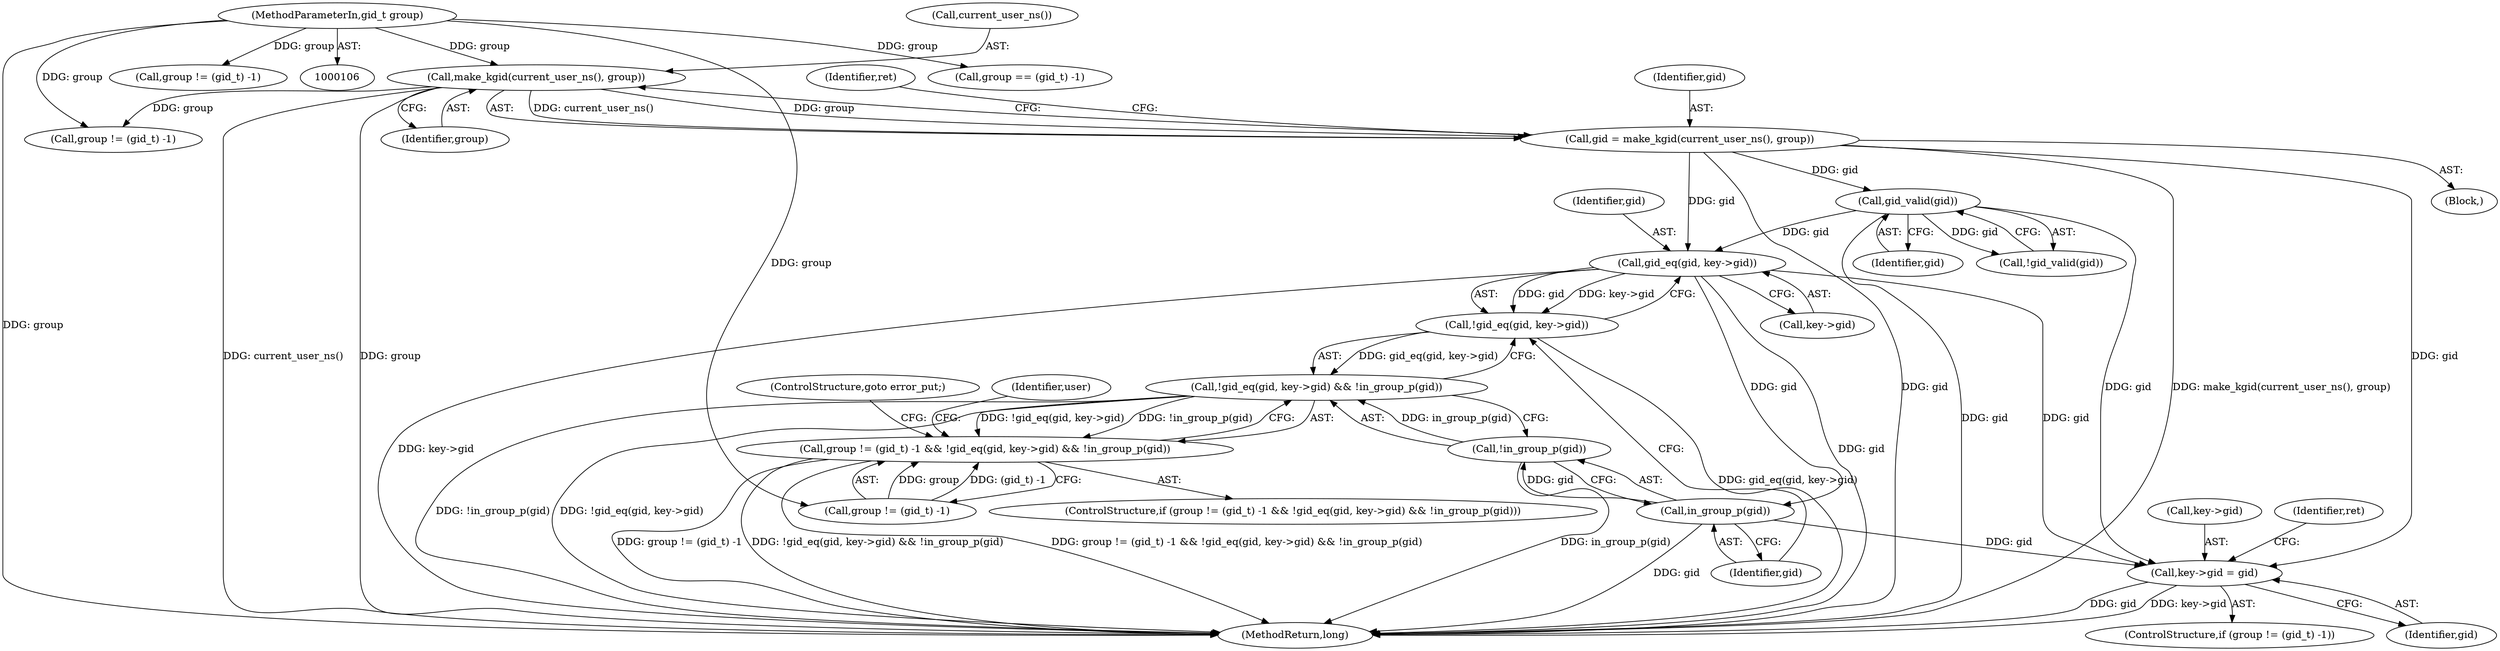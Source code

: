 digraph "0_linux_363b02dab09b3226f3bd1420dad9c72b79a42a76_8@pointer" {
"1000237" [label="(Call,gid_eq(gid, key->gid))"];
"1000156" [label="(Call,gid_valid(gid))"];
"1000126" [label="(Call,gid = make_kgid(current_user_ns(), group))"];
"1000128" [label="(Call,make_kgid(current_user_ns(), group))"];
"1000109" [label="(MethodParameterIn,gid_t group)"];
"1000236" [label="(Call,!gid_eq(gid, key->gid))"];
"1000235" [label="(Call,!gid_eq(gid, key->gid) && !in_group_p(gid))"];
"1000228" [label="(Call,group != (gid_t) -1 && !gid_eq(gid, key->gid) && !in_group_p(gid))"];
"1000243" [label="(Call,in_group_p(gid))"];
"1000242" [label="(Call,!in_group_p(gid))"];
"1000434" [label="(Call,key->gid = gid)"];
"1000157" [label="(Identifier,gid)"];
"1000129" [label="(Call,current_user_ns())"];
"1000128" [label="(Call,make_kgid(current_user_ns(), group))"];
"1000249" [label="(Identifier,user)"];
"1000156" [label="(Call,gid_valid(gid))"];
"1000245" [label="(ControlStructure,goto error_put;)"];
"1000243" [label="(Call,in_group_p(gid))"];
"1000127" [label="(Identifier,gid)"];
"1000132" [label="(Identifier,ret)"];
"1000155" [label="(Call,!gid_valid(gid))"];
"1000130" [label="(Identifier,group)"];
"1000435" [label="(Call,key->gid)"];
"1000109" [label="(MethodParameterIn,gid_t group)"];
"1000170" [label="(Call,group == (gid_t) -1)"];
"1000229" [label="(Call,group != (gid_t) -1)"];
"1000236" [label="(Call,!gid_eq(gid, key->gid))"];
"1000242" [label="(Call,!in_group_p(gid))"];
"1000471" [label="(MethodReturn,long)"];
"1000440" [label="(Identifier,ret)"];
"1000239" [label="(Call,key->gid)"];
"1000149" [label="(Call,group != (gid_t) -1)"];
"1000110" [label="(Block,)"];
"1000427" [label="(ControlStructure,if (group != (gid_t) -1))"];
"1000428" [label="(Call,group != (gid_t) -1)"];
"1000238" [label="(Identifier,gid)"];
"1000227" [label="(ControlStructure,if (group != (gid_t) -1 && !gid_eq(gid, key->gid) && !in_group_p(gid)))"];
"1000126" [label="(Call,gid = make_kgid(current_user_ns(), group))"];
"1000438" [label="(Identifier,gid)"];
"1000244" [label="(Identifier,gid)"];
"1000235" [label="(Call,!gid_eq(gid, key->gid) && !in_group_p(gid))"];
"1000237" [label="(Call,gid_eq(gid, key->gid))"];
"1000434" [label="(Call,key->gid = gid)"];
"1000228" [label="(Call,group != (gid_t) -1 && !gid_eq(gid, key->gid) && !in_group_p(gid))"];
"1000237" -> "1000236"  [label="AST: "];
"1000237" -> "1000239"  [label="CFG: "];
"1000238" -> "1000237"  [label="AST: "];
"1000239" -> "1000237"  [label="AST: "];
"1000236" -> "1000237"  [label="CFG: "];
"1000237" -> "1000471"  [label="DDG: key->gid"];
"1000237" -> "1000471"  [label="DDG: gid"];
"1000237" -> "1000236"  [label="DDG: gid"];
"1000237" -> "1000236"  [label="DDG: key->gid"];
"1000156" -> "1000237"  [label="DDG: gid"];
"1000126" -> "1000237"  [label="DDG: gid"];
"1000237" -> "1000243"  [label="DDG: gid"];
"1000237" -> "1000434"  [label="DDG: gid"];
"1000156" -> "1000155"  [label="AST: "];
"1000156" -> "1000157"  [label="CFG: "];
"1000157" -> "1000156"  [label="AST: "];
"1000155" -> "1000156"  [label="CFG: "];
"1000156" -> "1000471"  [label="DDG: gid"];
"1000156" -> "1000155"  [label="DDG: gid"];
"1000126" -> "1000156"  [label="DDG: gid"];
"1000156" -> "1000434"  [label="DDG: gid"];
"1000126" -> "1000110"  [label="AST: "];
"1000126" -> "1000128"  [label="CFG: "];
"1000127" -> "1000126"  [label="AST: "];
"1000128" -> "1000126"  [label="AST: "];
"1000132" -> "1000126"  [label="CFG: "];
"1000126" -> "1000471"  [label="DDG: gid"];
"1000126" -> "1000471"  [label="DDG: make_kgid(current_user_ns(), group)"];
"1000128" -> "1000126"  [label="DDG: current_user_ns()"];
"1000128" -> "1000126"  [label="DDG: group"];
"1000126" -> "1000434"  [label="DDG: gid"];
"1000128" -> "1000130"  [label="CFG: "];
"1000129" -> "1000128"  [label="AST: "];
"1000130" -> "1000128"  [label="AST: "];
"1000128" -> "1000471"  [label="DDG: group"];
"1000128" -> "1000471"  [label="DDG: current_user_ns()"];
"1000109" -> "1000128"  [label="DDG: group"];
"1000128" -> "1000149"  [label="DDG: group"];
"1000109" -> "1000106"  [label="AST: "];
"1000109" -> "1000471"  [label="DDG: group"];
"1000109" -> "1000149"  [label="DDG: group"];
"1000109" -> "1000170"  [label="DDG: group"];
"1000109" -> "1000229"  [label="DDG: group"];
"1000109" -> "1000428"  [label="DDG: group"];
"1000236" -> "1000235"  [label="AST: "];
"1000244" -> "1000236"  [label="CFG: "];
"1000235" -> "1000236"  [label="CFG: "];
"1000236" -> "1000471"  [label="DDG: gid_eq(gid, key->gid)"];
"1000236" -> "1000235"  [label="DDG: gid_eq(gid, key->gid)"];
"1000235" -> "1000228"  [label="AST: "];
"1000235" -> "1000242"  [label="CFG: "];
"1000242" -> "1000235"  [label="AST: "];
"1000228" -> "1000235"  [label="CFG: "];
"1000235" -> "1000471"  [label="DDG: !gid_eq(gid, key->gid)"];
"1000235" -> "1000471"  [label="DDG: !in_group_p(gid)"];
"1000235" -> "1000228"  [label="DDG: !gid_eq(gid, key->gid)"];
"1000235" -> "1000228"  [label="DDG: !in_group_p(gid)"];
"1000242" -> "1000235"  [label="DDG: in_group_p(gid)"];
"1000228" -> "1000227"  [label="AST: "];
"1000228" -> "1000229"  [label="CFG: "];
"1000229" -> "1000228"  [label="AST: "];
"1000245" -> "1000228"  [label="CFG: "];
"1000249" -> "1000228"  [label="CFG: "];
"1000228" -> "1000471"  [label="DDG: !gid_eq(gid, key->gid) && !in_group_p(gid)"];
"1000228" -> "1000471"  [label="DDG: group != (gid_t) -1 && !gid_eq(gid, key->gid) && !in_group_p(gid)"];
"1000228" -> "1000471"  [label="DDG: group != (gid_t) -1"];
"1000229" -> "1000228"  [label="DDG: group"];
"1000229" -> "1000228"  [label="DDG: (gid_t) -1"];
"1000243" -> "1000242"  [label="AST: "];
"1000243" -> "1000244"  [label="CFG: "];
"1000244" -> "1000243"  [label="AST: "];
"1000242" -> "1000243"  [label="CFG: "];
"1000243" -> "1000471"  [label="DDG: gid"];
"1000243" -> "1000242"  [label="DDG: gid"];
"1000243" -> "1000434"  [label="DDG: gid"];
"1000242" -> "1000471"  [label="DDG: in_group_p(gid)"];
"1000434" -> "1000427"  [label="AST: "];
"1000434" -> "1000438"  [label="CFG: "];
"1000435" -> "1000434"  [label="AST: "];
"1000438" -> "1000434"  [label="AST: "];
"1000440" -> "1000434"  [label="CFG: "];
"1000434" -> "1000471"  [label="DDG: gid"];
"1000434" -> "1000471"  [label="DDG: key->gid"];
}

